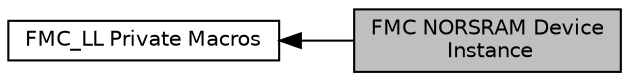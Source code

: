 digraph "FMC NORSRAM Device Instance"
{
  edge [fontname="Helvetica",fontsize="10",labelfontname="Helvetica",labelfontsize="10"];
  node [fontname="Helvetica",fontsize="10",shape=record];
  rankdir=LR;
  Node0 [label="FMC NORSRAM Device\l Instance",height=0.2,width=0.4,color="black", fillcolor="grey75", style="filled", fontcolor="black"];
  Node1 [label="FMC_LL  Private Macros",height=0.2,width=0.4,color="black", fillcolor="white", style="filled",URL="$group___f_m_c___l_l___private___macros.html"];
  Node1->Node0 [shape=plaintext, dir="back", style="solid"];
}
